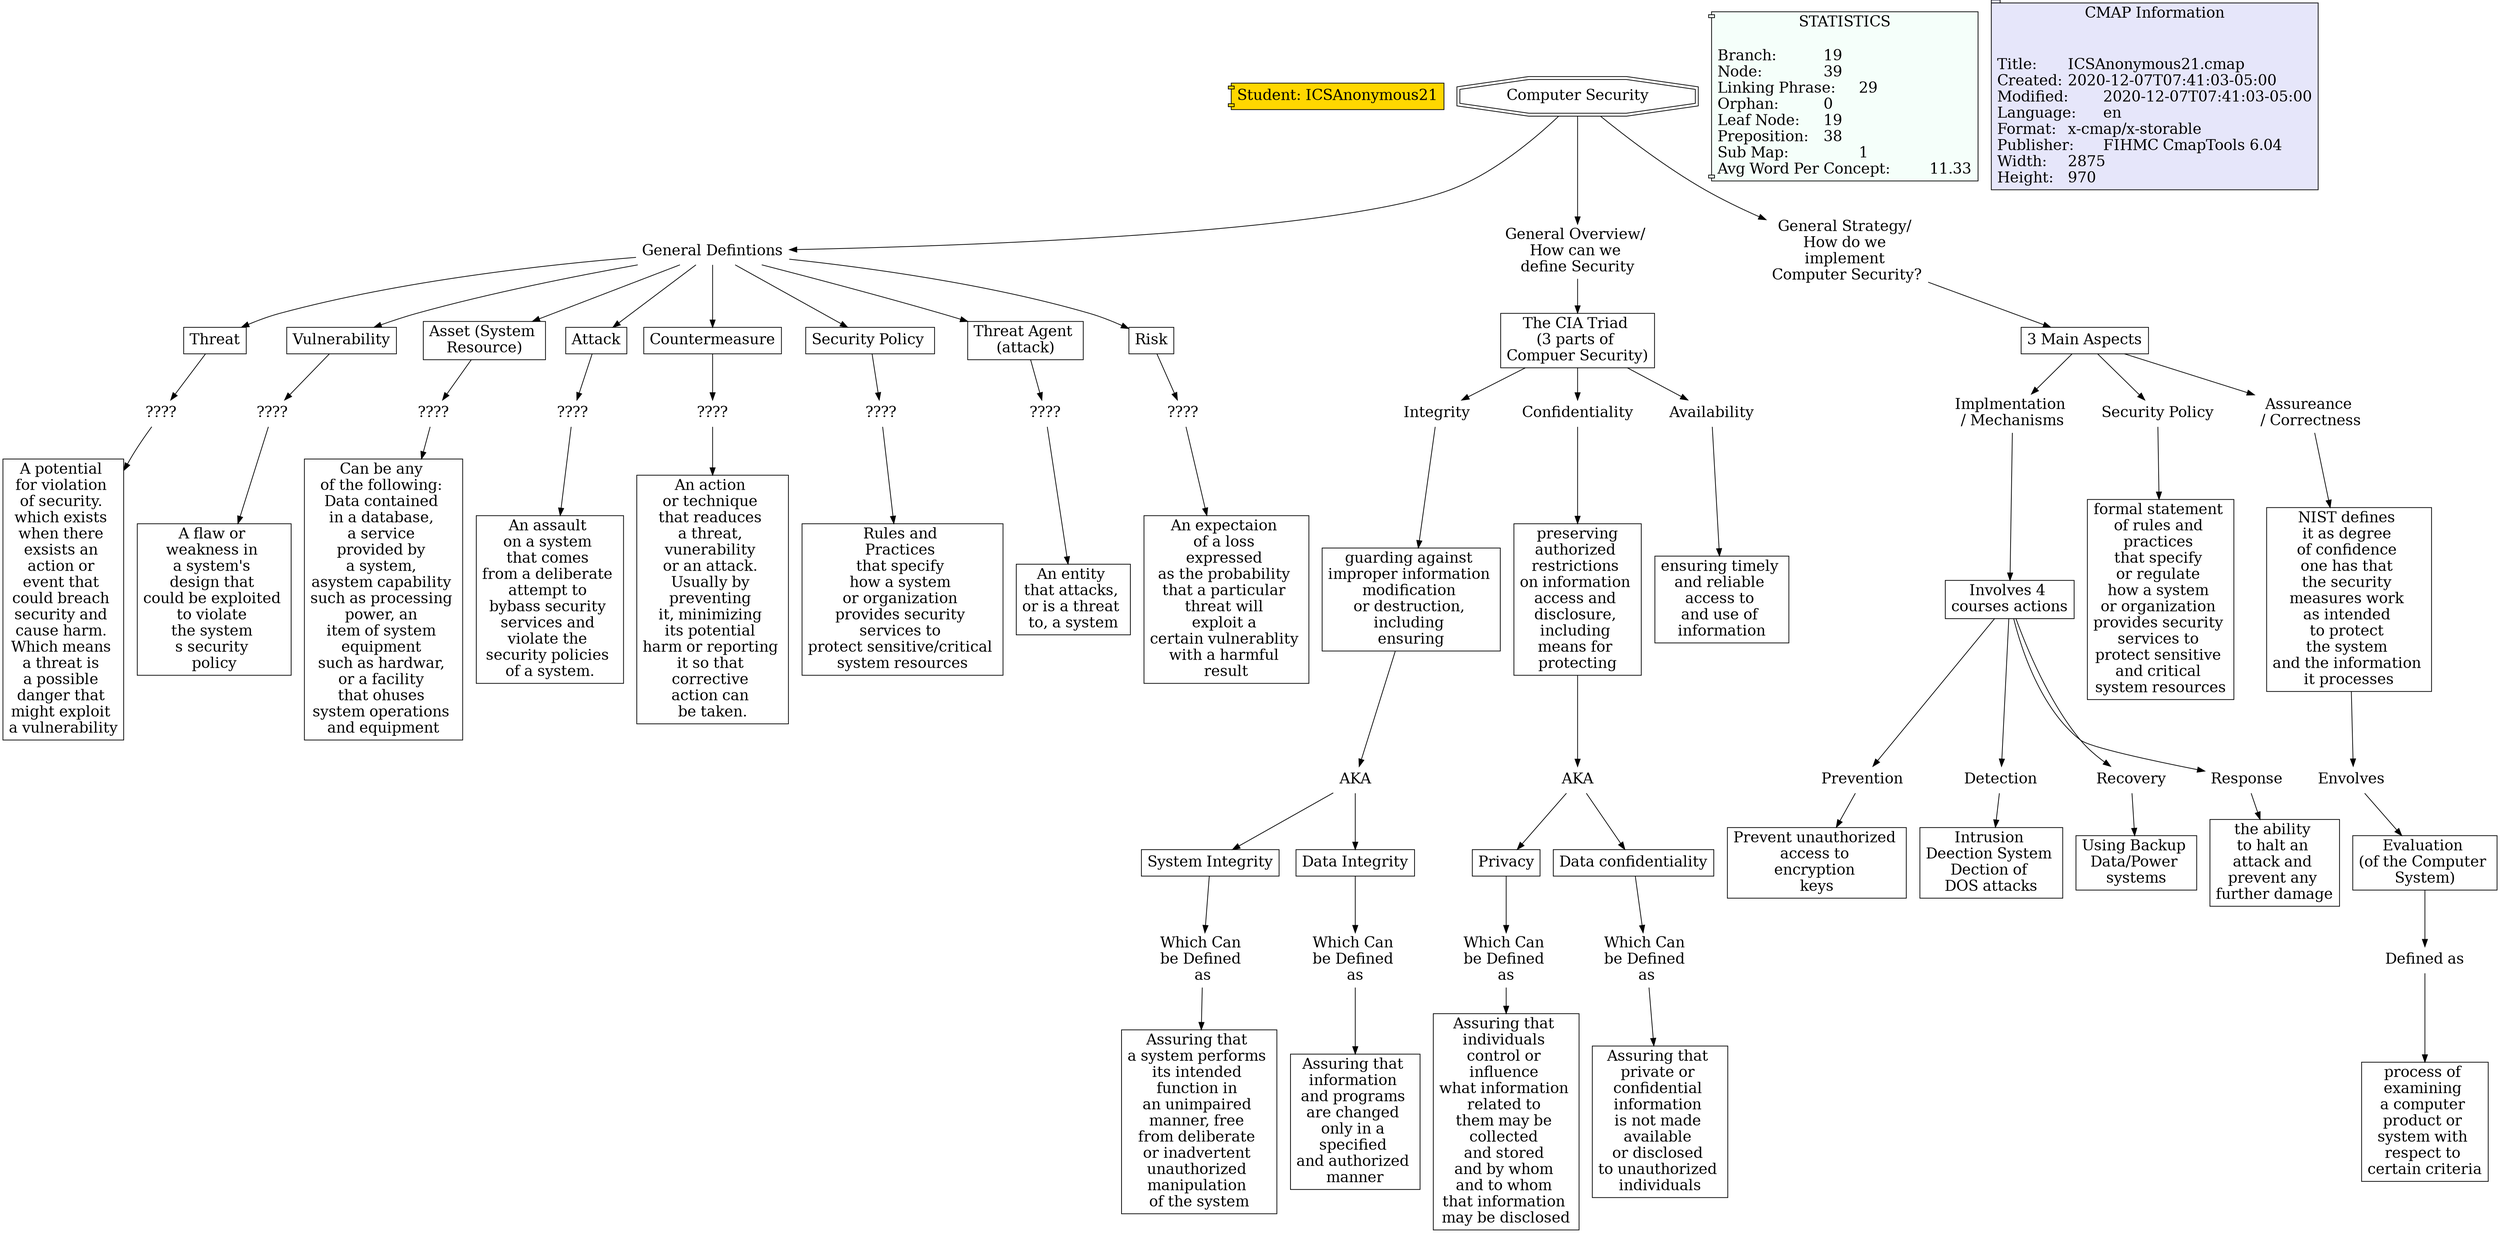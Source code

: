 // The Round Table
digraph {
	Student [label="Student: ICSAnonymous21" fillcolor=gold fontsize=20 shape=component style=filled]
	"1RPYQSWZ2-1WLQ42Q-6XN" [label=Prevention fontsize=20 shape=none]
	"1RPYQSWYY-7YDF7T-6XK" [label="Prevent unauthorized 
access to 
encryption 
keys" fillcolor=white fontsize=20 shape=rect style=filled]
	"1RPYQSWZ2-1WLQ42Q-6XN" -> "1RPYQSWYY-7YDF7T-6XK" [constraint=true]
	"1RPYX549N-SQ4D1W-8WW" [label=Threat fillcolor=white fontsize=20 shape=rect style=filled]
	"1RPYX5VP0-26D73FR-8XP" [label="????" fontsize=20 shape=none]
	"1RPYX549N-SQ4D1W-8WW" -> "1RPYX5VP0-26D73FR-8XP" [constraint=true]
	"1RPYPV00P-14DNWVL-675" [label="Implmentation 
/ Mechanisms
" fontsize=20 shape=none]
	"1RPYPV00K-GZSZDR-672" [label="Involves 4 
courses actions
" fillcolor=white fontsize=20 shape=rect style=filled]
	"1RPYPV00P-14DNWVL-675" -> "1RPYPV00K-GZSZDR-672" [constraint=true]
	"1RPXTPWJ9-BKP317-5BJ" [label="Which Can 
be Defined 
as" fontsize=20 shape=none]
	"1RPXTPWJ5-1KZC9WP-5BF" [label="Assuring that 
private or 
confidential 
information 
is not made 
available 
or disclosed 
to unauthorized 
individuals" fillcolor=white fontsize=20 shape=rect style=filled]
	"1RPXTPWJ9-BKP317-5BJ" -> "1RPXTPWJ5-1KZC9WP-5BF" [constraint=true]
	"1RPXT5Y5G-D009KW-49S" [label="General Defintions
" fontsize=20 shape=none]
	"1RPYXDWS4-21N29NZ-986" [label=Vulnerability fillcolor=white fontsize=20 shape=rect style=filled]
	"1RPXT5Y5G-D009KW-49S" -> "1RPYXDWS4-21N29NZ-986" [constraint=true]
	"1RPXT5Y5G-D009KW-49S" [label="General Defintions
" fontsize=20 shape=none]
	"1RPYWR5S3-K8J6F8-8HM" [label="Asset (System 
Resource)" fillcolor=white fontsize=20 shape=rect style=filled]
	"1RPXT5Y5G-D009KW-49S" -> "1RPYWR5S3-K8J6F8-8HM" [constraint=true]
	"1RPXTYVSC-B0ZSZN-5LG" [label="Which Can 
be Defined 
as" fontsize=20 shape=none]
	"1RPXTYVS7-ZBPYJH-5LC" [label="Assuring that 
information 
and programs 
are changed 
only in a 
specified 
and authorized 
manner" fillcolor=white fontsize=20 shape=rect style=filled]
	"1RPXTYVSC-B0ZSZN-5LG" -> "1RPXTYVS7-ZBPYJH-5LC" [constraint=true]
	"1RPYPNHLH-23H6BKN-5ZQ" [label="3 Main Aspects
" fillcolor=white fontsize=20 shape=rect style=filled]
	"1RPYPQ6Y0-1D8K0TC-638" [label="Security Policy
" fontsize=20 shape=none]
	"1RPYPNHLH-23H6BKN-5ZQ" -> "1RPYPQ6Y0-1D8K0TC-638" [constraint=true]
	"1RPYRTQG8-163HNKP-781" [label=Attack fillcolor=white fontsize=20 shape=rect style=filled]
	"1RPYRV1KM-1DC440R-78V" [label="????" fontsize=20 shape=none]
	"1RPYRTQG8-163HNKP-781" -> "1RPYRV1KM-1DC440R-78V" [constraint=true]
	"1RPXTLH7Z-15LSVZJ-55S" [label=Privacy fillcolor=white fontsize=20 shape=rect style=filled]
	"1RPXTTFYX-2922SFV-5G4" [label="Which Can 
be Defined 
as" fontsize=20 shape=none]
	"1RPXTLH7Z-15LSVZJ-55S" -> "1RPXTTFYX-2922SFV-5G4" [constraint=true]
	"1RPXSGF26-F95GFZ-15J" [label="General Overview/ 
How can we 
define Security
" fontsize=20 shape=none]
	"1RPXSGF21-1GHH6LC-15F" [label="The CIA Triad 
(3 parts of 
Compuer Security)
" fillcolor=white fontsize=20 shape=rect style=filled]
	"1RPXSGF26-F95GFZ-15J" -> "1RPXSGF21-1GHH6LC-15F" [constraint=true]
	"1RPXS1LKL-15HYH2V-9T" [label="Computer Security
" fillcolor=white fontsize=20 shape=doubleoctagon style=filled]
	"1RPXSGF26-F95GFZ-15J" [label="General Overview/ 
How can we 
define Security
" fontsize=20 shape=none]
	"1RPXS1LKL-15HYH2V-9T" -> "1RPXSGF26-F95GFZ-15J" [constraint=true]
	"1RPXT5Y5G-D009KW-49S" [label="General Defintions
" fontsize=20 shape=none]
	"1RPYX549N-SQ4D1W-8WW" [label=Threat fillcolor=white fontsize=20 shape=rect style=filled]
	"1RPXT5Y5G-D009KW-49S" -> "1RPYX549N-SQ4D1W-8WW" [constraint=true]
	"1RPYPV00K-GZSZDR-672" [label="Involves 4 
courses actions
" fillcolor=white fontsize=20 shape=rect style=filled]
	"1RPYQN770-1GSTT53-6NP" [label=Detection fontsize=20 shape=none]
	"1RPYPV00K-GZSZDR-672" -> "1RPYQN770-1GSTT53-6NP" [constraint=true]
	"1RPXSKLLT-117Y2B2-1SM" [label=Integrity fontsize=20 shape=none]
	"1RPXSKLLN-VJRM8T-1SJ" [label="guarding against 
improper information 
modification 
or destruction, 
including 
ensuring" fillcolor=white fontsize=20 shape=rect style=filled]
	"1RPXSKLLT-117Y2B2-1SM" -> "1RPXSKLLN-VJRM8T-1SJ" [constraint=true]
	"1RPYQVWLV-TDPJTF-70K" [label=Recovery fontsize=20 shape=none]
	"1RPYQVWLQ-5ZJK1X-70G" [label="Using Backup 
Data/Power 
systems" fillcolor=white fontsize=20 shape=rect style=filled]
	"1RPYQVWLV-TDPJTF-70K" -> "1RPYQVWLQ-5ZJK1X-70G" [constraint=true]
	"1RPXSGF21-1GHH6LC-15F" [label="The CIA Triad 
(3 parts of 
Compuer Security)
" fillcolor=white fontsize=20 shape=rect style=filled]
	"1RPXSHZS3-2822WK4-1CP" [label=Confidentiality fontsize=20 shape=none]
	"1RPXSGF21-1GHH6LC-15F" -> "1RPXSHZS3-2822WK4-1CP" [constraint=true]
	"1RPYQ5QQ3-BG2Q5V-6G1" [label="Evaluation 
(of the Computer 
System)" fillcolor=white fontsize=20 shape=rect style=filled]
	"1RPYQ6MQJ-24B1Q01-6HG" [label="Defined as
" fontsize=20 shape=none]
	"1RPYQ5QQ3-BG2Q5V-6G1" -> "1RPYQ6MQJ-24B1Q01-6HG" [constraint=true]
	"1RPYQQ5QM-7T8PRY-6RZ" [label=Response fontsize=20 shape=none]
	"1RPYQQ5QJ-GWRJ4D-6RW" [label="the ability 
to halt an 
attack and 
prevent any 
further damage
" fillcolor=white fontsize=20 shape=rect style=filled]
	"1RPYQQ5QM-7T8PRY-6RZ" -> "1RPYQQ5QJ-GWRJ4D-6RW" [constraint=true]
	"1RPXT5Y5G-D009KW-49S" [label="General Defintions
" fontsize=20 shape=none]
	"1RPYS1KX7-CBFWW0-7J4" [label=Countermeasure fillcolor=white fontsize=20 shape=rect style=filled]
	"1RPXT5Y5G-D009KW-49S" -> "1RPYS1KX7-CBFWW0-7J4" [constraint=true]
	"1RPYPRDL2-1B4YMHW-65G" [label="NIST defines 
it as degree 
of confidence 
one has that 
the security 
measures work 
as intended 
to protect 
the system 
and the information 
it processes
" fillcolor=white fontsize=20 shape=rect style=filled]
	"1RPYQ5QQ7-20NC5KB-6G4" [label="Envolves " fontsize=20 shape=none]
	"1RPYPRDL2-1B4YMHW-65G" -> "1RPYQ5QQ7-20NC5KB-6G4" [constraint=true]
	"1RPYWH4GH-4BFYDR-88T" [label="????" fontsize=20 shape=none]
	"1RPYWH4GD-3358J6-88Q" [label="Rules and 
Practices 
that specify 
how a system 
or organization 
provides security 
services to 
protect sensitive/critical 
system resources
" fillcolor=white fontsize=20 shape=rect style=filled]
	"1RPYWH4GH-4BFYDR-88T" -> "1RPYWH4GD-3358J6-88Q" [constraint=true]
	"1RPYXDWS4-21N29NZ-986" [label=Vulnerability fillcolor=white fontsize=20 shape=rect style=filled]
	"1RPYXFNX0-P3J6KN-997" [label="????" fontsize=20 shape=none]
	"1RPYXDWS4-21N29NZ-986" -> "1RPYXFNX0-P3J6KN-997" [constraint=true]
	"1RPYTP82C-25KV43P-7K6" [label="????" fontsize=20 shape=none]
	"1RPYTP827-1VJXQ3X-7K3" [label="An action 
or technique 
that readuces 
a threat, 
vunerability 
or an attack. 
Usually by 
preventing 
it, minimizing 
its potential 
harm or reporting 
it so that 
corrective 
action can 
be taken." fillcolor=white fontsize=20 shape=rect style=filled]
	"1RPYTP82C-25KV43P-7K6" -> "1RPYTP827-1VJXQ3X-7K3" [constraint=true]
	"1RPXSKLLN-VJRM8T-1SJ" [label="guarding against 
improper information 
modification 
or destruction, 
including 
ensuring" fillcolor=white fontsize=20 shape=rect style=filled]
	"1RPXTM57R-PPGCGP-56T" [label=AKA fontsize=20 shape=none]
	"1RPXSKLLN-VJRM8T-1SJ" -> "1RPXTM57R-PPGCGP-56T" [constraint=true]
	"1RPXSHZS3-2822WK4-1CP" [label=Confidentiality fontsize=20 shape=none]
	"1RPXSHZRY-1DFR12M-1CL" [label=" preserving 
authorized 
restrictions 
on information 
access and 
disclosure, 
including 
means for 
protecting" fillcolor=white fontsize=20 shape=rect style=filled]
	"1RPXSHZS3-2822WK4-1CP" -> "1RPXSHZRY-1DFR12M-1CL" [constraint=true]
	"1RPXTK7RD-5Y5ZX4-549" [label=AKA fontsize=20 shape=none]
	"1RPXTK7R8-VMYGYJ-546" [label="Data confidentiality
" fillcolor=white fontsize=20 shape=rect style=filled]
	"1RPXTK7RD-5Y5ZX4-549" -> "1RPXTK7R8-VMYGYJ-546" [constraint=true]
	"1RPXS1LKL-15HYH2V-9T" [label="Computer Security
" fillcolor=white fontsize=20 shape=doubleoctagon style=filled]
	"1RPXT5Y5G-D009KW-49S" [label="General Defintions
" fontsize=20 shape=none]
	"1RPXS1LKL-15HYH2V-9T" -> "1RPXT5Y5G-D009KW-49S" [constraint=true]
	"1RPXV2Y56-H8Z4QD-5QF" [label="Which Can 
be Defined 
as" fontsize=20 shape=none]
	"1RPXV2Y52-HGRCDW-5QB" [label="Assuring that 
a system performs 
its intended 
function in 
an unimpaired 
manner, free 
from deliberate 
or inadvertent 
unauthorized 
manipulation 
of the system
" fillcolor=white fontsize=20 shape=rect style=filled]
	"1RPXV2Y56-H8Z4QD-5QF" -> "1RPXV2Y52-HGRCDW-5QB" [constraint=true]
	"1RPXTM57R-PPGCGP-56T" [label=AKA fontsize=20 shape=none]
	"1RPXTMDDD-2BYBCPH-57N" [label="System Integrity
" fillcolor=white fontsize=20 shape=rect style=filled]
	"1RPXTM57R-PPGCGP-56T" -> "1RPXTMDDD-2BYBCPH-57N" [constraint=true]
	"1RPYPV00K-GZSZDR-672" [label="Involves 4 
courses actions
" fillcolor=white fontsize=20 shape=rect style=filled]
	"1RPYQVWLV-TDPJTF-70K" [label=Recovery fontsize=20 shape=none]
	"1RPYPV00K-GZSZDR-672" -> "1RPYQVWLV-TDPJTF-70K" [constraint=true]
	"1RPXSGF21-1GHH6LC-15F" [label="The CIA Triad 
(3 parts of 
Compuer Security)
" fillcolor=white fontsize=20 shape=rect style=filled]
	"1RPXSKLLT-117Y2B2-1SM" [label=Integrity fontsize=20 shape=none]
	"1RPXSGF21-1GHH6LC-15F" -> "1RPXSKLLT-117Y2B2-1SM" [constraint=true]
	"1RPXTK7RD-5Y5ZX4-549" [label=AKA fontsize=20 shape=none]
	"1RPXTLH7Z-15LSVZJ-55S" [label=Privacy fillcolor=white fontsize=20 shape=rect style=filled]
	"1RPXTK7RD-5Y5ZX4-549" -> "1RPXTLH7Z-15LSVZJ-55S" [constraint=true]
	"1RPYPRDL6-22SC3DF-65K" [label="Assureance 
/ Correctness
" fontsize=20 shape=none]
	"1RPYPRDL2-1B4YMHW-65G" [label="NIST defines 
it as degree 
of confidence 
one has that 
the security 
measures work 
as intended 
to protect 
the system 
and the information 
it processes
" fillcolor=white fontsize=20 shape=rect style=filled]
	"1RPYPRDL6-22SC3DF-65K" -> "1RPYPRDL2-1B4YMHW-65G" [constraint=true]
	"1RPYQ6MQJ-24B1Q01-6HG" [label="Defined as
" fontsize=20 shape=none]
	"1RPYQ6MQD-75Y3B0-6HC" [label="process of 
examining 
a computer 
product or 
system with 
respect to 
certain criteria
" fillcolor=white fontsize=20 shape=rect style=filled]
	"1RPYQ6MQJ-24B1Q01-6HG" -> "1RPYQ6MQD-75Y3B0-6HC" [constraint=true]
	"1RPYPV00K-GZSZDR-672" [label="Involves 4 
courses actions
" fillcolor=white fontsize=20 shape=rect style=filled]
	"1RPYQSWZ2-1WLQ42Q-6XN" [label=Prevention fontsize=20 shape=none]
	"1RPYPV00K-GZSZDR-672" -> "1RPYQSWZ2-1WLQ42Q-6XN" [constraint=true]
	"1RPYPNHLH-23H6BKN-5ZQ" [label="3 Main Aspects
" fillcolor=white fontsize=20 shape=rect style=filled]
	"1RPYPV00P-14DNWVL-675" [label="Implmentation 
/ Mechanisms
" fontsize=20 shape=none]
	"1RPYPNHLH-23H6BKN-5ZQ" -> "1RPYPV00P-14DNWVL-675" [constraint=true]
	"1RPYQN770-1GSTT53-6NP" [label=Detection fontsize=20 shape=none]
	"1RPYQN76W-WBVK62-6NL" [label="Intrusion 
Deection System 
Dection of 
DOS attacks
" fillcolor=white fontsize=20 shape=rect style=filled]
	"1RPYQN770-1GSTT53-6NP" -> "1RPYQN76W-WBVK62-6NL" [constraint=true]
	"1RPYWGR5V-20CG8MB-887" [label="Security Policy 
" fillcolor=white fontsize=20 shape=rect style=filled]
	"1RPYWH4GH-4BFYDR-88T" [label="????" fontsize=20 shape=none]
	"1RPYWGR5V-20CG8MB-887" -> "1RPYWH4GH-4BFYDR-88T" [constraint=true]
	"1RPYVZJTP-1QXLPWM-7WK" [label="????" fontsize=20 shape=none]
	"1RPYVZJTK-HZQMJ9-7WG" [label="An expectaion 
of a loss 
expressed 
as the probability 
that a particular 
threat will 
exploit a 
certain vulnerablity 
with a harmful 
result" fillcolor=white fontsize=20 shape=rect style=filled]
	"1RPYVZJTP-1QXLPWM-7WK" -> "1RPYVZJTK-HZQMJ9-7WG" [constraint=true]
	"1RPXSLJ3G-15GL860-1XM" [label=Availability fontsize=20 shape=none]
	"1RPXSLJ39-6T7F2Y-1XJ" [label="ensuring timely 
and reliable 
access to 
and use of 
information" fillcolor=white fontsize=20 shape=rect style=filled]
	"1RPXSLJ3G-15GL860-1XM" -> "1RPXSLJ39-6T7F2Y-1XJ" [constraint=true]
	"1RPXT5Y59-9PYF33-49P" [label="Threat Agent 
(attack)" fillcolor=white fontsize=20 shape=rect style=filled]
	"1RPYRQV1Z-25L8MHB-753" [label="????" fontsize=20 shape=none]
	"1RPXT5Y59-9PYF33-49P" -> "1RPYRQV1Z-25L8MHB-753" [constraint=true]
	"1RPXTM57M-9YMCMJ-56Q" [label="Data Integrity
" fillcolor=white fontsize=20 shape=rect style=filled]
	"1RPXTYVSC-B0ZSZN-5LG" [label="Which Can 
be Defined 
as" fontsize=20 shape=none]
	"1RPXTM57M-9YMCMJ-56Q" -> "1RPXTYVSC-B0ZSZN-5LG" [constraint=true]
	"1RPYPQ6Y0-1D8K0TC-638" [label="Security Policy
" fontsize=20 shape=none]
	"1RPYPQ6XW-5W2VD9-635" [label="formal statement 
of rules and 
practices 
that specify 
or regulate 
how a system 
or organization 
provides security 
services to 
protect sensitive 
and critical 
system resources
" fillcolor=white fontsize=20 shape=rect style=filled]
	"1RPYPQ6Y0-1D8K0TC-638" -> "1RPYPQ6XW-5W2VD9-635" [constraint=true]
	"1RPXSGF21-1GHH6LC-15F" [label="The CIA Triad 
(3 parts of 
Compuer Security)
" fillcolor=white fontsize=20 shape=rect style=filled]
	"1RPXSLJ3G-15GL860-1XM" [label=Availability fontsize=20 shape=none]
	"1RPXSGF21-1GHH6LC-15F" -> "1RPXSLJ3G-15GL860-1XM" [constraint=true]
	"1RPYQ5QQ7-20NC5KB-6G4" [label="Envolves " fontsize=20 shape=none]
	"1RPYQ5QQ3-BG2Q5V-6G1" [label="Evaluation 
(of the Computer 
System)" fillcolor=white fontsize=20 shape=rect style=filled]
	"1RPYQ5QQ7-20NC5KB-6G4" -> "1RPYQ5QQ3-BG2Q5V-6G1" [constraint=true]
	"1RPXT5Y5G-D009KW-49S" [label="General Defintions
" fontsize=20 shape=none]
	"1RPYWGR5V-20CG8MB-887" [label="Security Policy 
" fillcolor=white fontsize=20 shape=rect style=filled]
	"1RPXT5Y5G-D009KW-49S" -> "1RPYWGR5V-20CG8MB-887" [constraint=true]
	"1RPYRV1KM-1DC440R-78V" [label="????" fontsize=20 shape=none]
	"1RPYRV1KH-1XZKGYV-78R" [label="An assault 
on a system 
that comes 
from a deliberate 
attempt to 
bybass security 
services and 
violate the 
security policies 
of a system.
" fillcolor=white fontsize=20 shape=rect style=filled]
	"1RPYRV1KM-1DC440R-78V" -> "1RPYRV1KH-1XZKGYV-78R" [constraint=true]
	"1RPYPV00K-GZSZDR-672" [label="Involves 4 
courses actions
" fillcolor=white fontsize=20 shape=rect style=filled]
	"1RPYQQ5QM-7T8PRY-6RZ" [label=Response fontsize=20 shape=none]
	"1RPYPV00K-GZSZDR-672" -> "1RPYQQ5QM-7T8PRY-6RZ" [constraint=true]
	"1RPXTM57R-PPGCGP-56T" [label=AKA fontsize=20 shape=none]
	"1RPXTM57M-9YMCMJ-56Q" [label="Data Integrity
" fillcolor=white fontsize=20 shape=rect style=filled]
	"1RPXTM57R-PPGCGP-56T" -> "1RPXTM57M-9YMCMJ-56Q" [constraint=true]
	"1RPXT5Y5G-D009KW-49S" [label="General Defintions
" fontsize=20 shape=none]
	"1RPXT5Y59-9PYF33-49P" [label="Threat Agent 
(attack)" fillcolor=white fontsize=20 shape=rect style=filled]
	"1RPXT5Y5G-D009KW-49S" -> "1RPXT5Y59-9PYF33-49P" [constraint=true]
	"1RPYWR5S3-K8J6F8-8HM" [label="Asset (System 
Resource)" fillcolor=white fontsize=20 shape=rect style=filled]
	"1RPYWSFZF-25F4BWL-8L4" [label="????" fontsize=20 shape=none]
	"1RPYWR5S3-K8J6F8-8HM" -> "1RPYWSFZF-25F4BWL-8L4" [constraint=true]
	"1RPXSHZRY-1DFR12M-1CL" [label=" preserving 
authorized 
restrictions 
on information 
access and 
disclosure, 
including 
means for 
protecting" fillcolor=white fontsize=20 shape=rect style=filled]
	"1RPXTK7RD-5Y5ZX4-549" [label=AKA fontsize=20 shape=none]
	"1RPXSHZRY-1DFR12M-1CL" -> "1RPXTK7RD-5Y5ZX4-549" [constraint=true]
	"1RPYS1KX7-CBFWW0-7J4" [label=Countermeasure fillcolor=white fontsize=20 shape=rect style=filled]
	"1RPYTP82C-25KV43P-7K6" [label="????" fontsize=20 shape=none]
	"1RPYS1KX7-CBFWW0-7J4" -> "1RPYTP82C-25KV43P-7K6" [constraint=true]
	"1RPYXFNX0-P3J6KN-997" [label="????" fontsize=20 shape=none]
	"1RPYXFNWW-W854CR-994" [label="A flaw or 
weakness in 
a system's 
design that 
could be exploited 
to violate 
the system 
s security 
policy" fillcolor=white fontsize=20 shape=rect style=filled]
	"1RPYXFNX0-P3J6KN-997" -> "1RPYXFNWW-W854CR-994" [constraint=true]
	"1RPXTK7R8-VMYGYJ-546" [label="Data confidentiality
" fillcolor=white fontsize=20 shape=rect style=filled]
	"1RPXTPWJ9-BKP317-5BJ" [label="Which Can 
be Defined 
as" fontsize=20 shape=none]
	"1RPXTK7R8-VMYGYJ-546" -> "1RPXTPWJ9-BKP317-5BJ" [constraint=true]
	"1RPYPNHLH-23H6BKN-5ZQ" [label="3 Main Aspects
" fillcolor=white fontsize=20 shape=rect style=filled]
	"1RPYPRDL6-22SC3DF-65K" [label="Assureance 
/ Correctness
" fontsize=20 shape=none]
	"1RPYPNHLH-23H6BKN-5ZQ" -> "1RPYPRDL6-22SC3DF-65K" [constraint=true]
	"1RPXTMDDD-2BYBCPH-57N" [label="System Integrity
" fillcolor=white fontsize=20 shape=rect style=filled]
	"1RPXV2Y56-H8Z4QD-5QF" [label="Which Can 
be Defined 
as" fontsize=20 shape=none]
	"1RPXTMDDD-2BYBCPH-57N" -> "1RPXV2Y56-H8Z4QD-5QF" [constraint=true]
	"1RPXTTFYX-2922SFV-5G4" [label="Which Can 
be Defined 
as" fontsize=20 shape=none]
	"1RPXTTFYS-1XR8L6C-5G1" [label="Assuring that 
individuals 
control or 
influence 
what information 
related to 
them may be 
collected 
and stored 
and by whom 
and to whom 
that information 
may be disclosed
" fillcolor=white fontsize=20 shape=rect style=filled]
	"1RPXTTFYX-2922SFV-5G4" -> "1RPXTTFYS-1XR8L6C-5G1" [constraint=true]
	"1RPYVRN2N-27RYDYV-7VR" [label=Risk fillcolor=white fontsize=20 shape=rect style=filled]
	"1RPYVZJTP-1QXLPWM-7WK" [label="????" fontsize=20 shape=none]
	"1RPYVRN2N-27RYDYV-7VR" -> "1RPYVZJTP-1QXLPWM-7WK" [constraint=true]
	"1RPYWSFZF-25F4BWL-8L4" [label="????" fontsize=20 shape=none]
	"1RPYWSFZ9-4DJ5C3-8L1" [label="Can be any 
of the following: 
Data contained 
in a database, 
a service 
provided by 
a system, 
asystem capability 
such as processing 
power, an 
item of system 
equipment 
such as hardwar, 
or a facility 
that ohuses 
system operations 
and equipment
" fillcolor=white fontsize=20 shape=rect style=filled]
	"1RPYWSFZF-25F4BWL-8L4" -> "1RPYWSFZ9-4DJ5C3-8L1" [constraint=true]
	"1RPYX5VP0-26D73FR-8XP" [label="????" fontsize=20 shape=none]
	"1RPYX5VNW-1653YBG-8XL" [label="A potential 
for violation 
of security. 
which exists 
when there 
exsists an 
action or 
event that 
could breach 
security and 
cause harm. 
Which means 
a threat is 
a possible 
danger that 
might exploit 
a vulnerability
" fillcolor=white fontsize=20 shape=rect style=filled]
	"1RPYX5VP0-26D73FR-8XP" -> "1RPYX5VNW-1653YBG-8XL" [constraint=true]
	"1RPYRQV1Z-25L8MHB-753" [label="????" fontsize=20 shape=none]
	"1RPYRQV1T-3W0SZ6-750" [label="An entity 
that attacks, 
or is a threat 
to, a system
" fillcolor=white fontsize=20 shape=rect style=filled]
	"1RPYRQV1Z-25L8MHB-753" -> "1RPYRQV1T-3W0SZ6-750" [constraint=true]
	"1RPXT5Y5G-D009KW-49S" [label="General Defintions
" fontsize=20 shape=none]
	"1RPYVRN2N-27RYDYV-7VR" [label=Risk fillcolor=white fontsize=20 shape=rect style=filled]
	"1RPXT5Y5G-D009KW-49S" -> "1RPYVRN2N-27RYDYV-7VR" [constraint=true]
	"1RPXT5Y5G-D009KW-49S" [label="General Defintions
" fontsize=20 shape=none]
	"1RPYRTQG8-163HNKP-781" [label=Attack fillcolor=white fontsize=20 shape=rect style=filled]
	"1RPXT5Y5G-D009KW-49S" -> "1RPYRTQG8-163HNKP-781" [constraint=true]
	"1RPXS1LKL-15HYH2V-9T" [label="Computer Security
" fillcolor=white fontsize=20 shape=doubleoctagon style=filled]
	"1RPYPNHLM-1KDNBP7-5ZT" [label="General Strategy/ 
How do we 
implement 
Computer Security?
" fontsize=20 shape=none]
	"1RPXS1LKL-15HYH2V-9T" -> "1RPYPNHLM-1KDNBP7-5ZT" [constraint=true]
	"1RPYPNHLM-1KDNBP7-5ZT" [label="General Strategy/ 
How do we 
implement 
Computer Security?
" fontsize=20 shape=none]
	"1RPYPNHLH-23H6BKN-5ZQ" [label="3 Main Aspects
" fillcolor=white fontsize=20 shape=rect style=filled]
	"1RPYPNHLM-1KDNBP7-5ZT" -> "1RPYPNHLH-23H6BKN-5ZQ" [constraint=true]
	statictics [label="STATISTICS
\lBranch:		19\lNode:		39\lLinking Phrase:	29\lOrphan:		0\lLeaf Node:	19\lPreposition:	38\lSub Map:		1\lAvg Word Per Concept:	11.33\l" Gsplines=true fillcolor="#F5FFFA" fontsize=20 shape=component style=filled]
	file_info [label="CMAP Information

\lTitle:	ICSAnonymous21.cmap\lCreated:	2020-12-07T07:41:03-05:00\lModified:	2020-12-07T07:41:03-05:00\lLanguage:	en\lFormat:	x-cmap/x-storable\lPublisher:	FIHMC CmapTools 6.04\lWidth:	2875\lHeight:	970\l" Gsplines=true fillcolor="#E6E6FA" fontsize=20 shape=tab style=filled]
}
